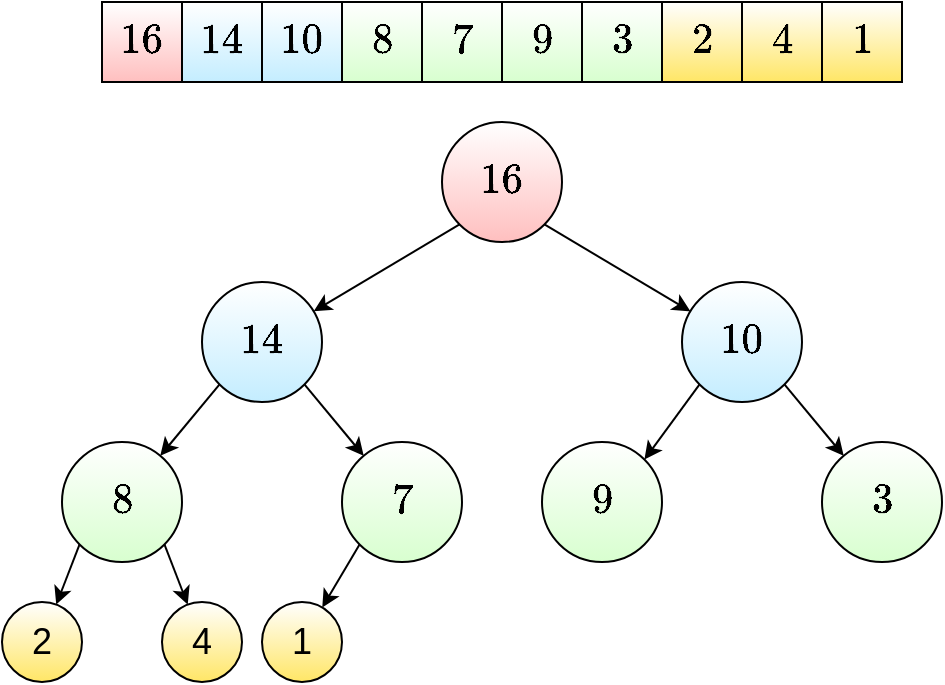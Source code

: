 <mxfile version="20.0.3" type="device"><diagram id="UL42fErLHryAWjHMtS3G" name="Page-1"><mxGraphModel dx="498" dy="760" grid="1" gridSize="10" guides="1" tooltips="1" connect="1" arrows="1" fold="1" page="1" pageScale="1" pageWidth="850" pageHeight="1100" math="1" shadow="0"><root><mxCell id="0"/><mxCell id="1" parent="0"/><mxCell id="Ppvxh5egcCvg94HRfDOs-1" value="&lt;div&gt;&lt;font style=&quot;font-size: 18px;&quot;&gt;$$16$$&lt;/font&gt;&lt;/div&gt;" style="rounded=0;whiteSpace=wrap;html=1;gradientColor=#FFBFBF;" vertex="1" parent="1"><mxGeometry x="120" y="140" width="40" height="40" as="geometry"/></mxCell><mxCell id="Ppvxh5egcCvg94HRfDOs-2" value="&lt;font style=&quot;font-size: 18px;&quot;&gt;$$14$$&lt;/font&gt;" style="rounded=0;whiteSpace=wrap;html=1;gradientColor=#C4EDFF;" vertex="1" parent="1"><mxGeometry x="160" y="140" width="40" height="40" as="geometry"/></mxCell><mxCell id="Ppvxh5egcCvg94HRfDOs-3" value="&lt;font style=&quot;font-size: 18px;&quot;&gt;$$10$$&lt;/font&gt;" style="rounded=0;whiteSpace=wrap;html=1;gradientColor=#C4EDFF;" vertex="1" parent="1"><mxGeometry x="200" y="140" width="40" height="40" as="geometry"/></mxCell><mxCell id="Ppvxh5egcCvg94HRfDOs-9" value="&lt;div&gt;&lt;font style=&quot;font-size: 18px;&quot;&gt;$$8$$&lt;/font&gt;&lt;/div&gt;" style="rounded=0;whiteSpace=wrap;html=1;gradientColor=#D8FFCF;" vertex="1" parent="1"><mxGeometry x="240" y="140" width="40" height="40" as="geometry"/></mxCell><mxCell id="Ppvxh5egcCvg94HRfDOs-10" value="&lt;font style=&quot;font-size: 18px;&quot;&gt;$$7$$&lt;/font&gt;" style="rounded=0;whiteSpace=wrap;html=1;gradientColor=#D8FFCF;" vertex="1" parent="1"><mxGeometry x="280" y="140" width="40" height="40" as="geometry"/></mxCell><mxCell id="Ppvxh5egcCvg94HRfDOs-11" value="&lt;font style=&quot;font-size: 18px;&quot;&gt;$$9$$&lt;/font&gt;" style="rounded=0;whiteSpace=wrap;html=1;gradientColor=#D8FFCF;" vertex="1" parent="1"><mxGeometry x="320" y="140" width="40" height="40" as="geometry"/></mxCell><mxCell id="Ppvxh5egcCvg94HRfDOs-12" value="&lt;div&gt;&lt;font style=&quot;font-size: 18px;&quot;&gt;$$3$$&lt;/font&gt;&lt;/div&gt;" style="rounded=0;whiteSpace=wrap;html=1;gradientColor=#D8FFCF;" vertex="1" parent="1"><mxGeometry x="360" y="140" width="40" height="40" as="geometry"/></mxCell><mxCell id="Ppvxh5egcCvg94HRfDOs-13" value="&lt;font style=&quot;font-size: 18px;&quot;&gt;$$2$$&lt;/font&gt;" style="rounded=0;whiteSpace=wrap;html=1;gradientColor=#FFE666;" vertex="1" parent="1"><mxGeometry x="400" y="140" width="40" height="40" as="geometry"/></mxCell><mxCell id="Ppvxh5egcCvg94HRfDOs-14" value="&lt;font style=&quot;font-size: 18px;&quot;&gt;$$4$$&lt;/font&gt;" style="rounded=0;whiteSpace=wrap;html=1;gradientColor=#FFE666;" vertex="1" parent="1"><mxGeometry x="440" y="140" width="40" height="40" as="geometry"/></mxCell><mxCell id="Ppvxh5egcCvg94HRfDOs-15" value="&lt;div&gt;&lt;font style=&quot;font-size: 18px;&quot;&gt;$$1$$&lt;/font&gt;&lt;/div&gt;" style="rounded=0;whiteSpace=wrap;html=1;gradientColor=#FFE666;" vertex="1" parent="1"><mxGeometry x="480" y="140" width="40" height="40" as="geometry"/></mxCell><mxCell id="Ppvxh5egcCvg94HRfDOs-20" style="rounded=0;orthogonalLoop=1;jettySize=auto;html=1;exitX=0;exitY=1;exitDx=0;exitDy=0;fontSize=18;" edge="1" parent="1" source="Ppvxh5egcCvg94HRfDOs-17" target="Ppvxh5egcCvg94HRfDOs-18"><mxGeometry relative="1" as="geometry"/></mxCell><mxCell id="Ppvxh5egcCvg94HRfDOs-24" style="edgeStyle=none;rounded=0;orthogonalLoop=1;jettySize=auto;html=1;exitX=1;exitY=1;exitDx=0;exitDy=0;fontSize=18;" edge="1" parent="1" source="Ppvxh5egcCvg94HRfDOs-17" target="Ppvxh5egcCvg94HRfDOs-19"><mxGeometry relative="1" as="geometry"/></mxCell><mxCell id="Ppvxh5egcCvg94HRfDOs-17" value="$$16$$" style="ellipse;whiteSpace=wrap;html=1;fontSize=18;gradientColor=#FFBFBF;" vertex="1" parent="1"><mxGeometry x="290" y="200" width="60" height="60" as="geometry"/></mxCell><mxCell id="Ppvxh5egcCvg94HRfDOs-25" style="edgeStyle=none;rounded=0;orthogonalLoop=1;jettySize=auto;html=1;exitX=0;exitY=1;exitDx=0;exitDy=0;fontSize=18;" edge="1" parent="1" source="Ppvxh5egcCvg94HRfDOs-18" target="Ppvxh5egcCvg94HRfDOs-22"><mxGeometry relative="1" as="geometry"/></mxCell><mxCell id="Ppvxh5egcCvg94HRfDOs-26" style="edgeStyle=none;rounded=0;orthogonalLoop=1;jettySize=auto;html=1;exitX=1;exitY=1;exitDx=0;exitDy=0;fontSize=18;" edge="1" parent="1" source="Ppvxh5egcCvg94HRfDOs-18" target="Ppvxh5egcCvg94HRfDOs-23"><mxGeometry relative="1" as="geometry"/></mxCell><mxCell id="Ppvxh5egcCvg94HRfDOs-18" value="$$14$$" style="ellipse;whiteSpace=wrap;html=1;fontSize=18;gradientColor=#C4EDFF;" vertex="1" parent="1"><mxGeometry x="170" y="280" width="60" height="60" as="geometry"/></mxCell><mxCell id="Ppvxh5egcCvg94HRfDOs-29" style="edgeStyle=none;rounded=0;orthogonalLoop=1;jettySize=auto;html=1;exitX=0;exitY=1;exitDx=0;exitDy=0;entryX=1;entryY=0;entryDx=0;entryDy=0;fontSize=18;" edge="1" parent="1" source="Ppvxh5egcCvg94HRfDOs-19" target="Ppvxh5egcCvg94HRfDOs-27"><mxGeometry relative="1" as="geometry"/></mxCell><mxCell id="Ppvxh5egcCvg94HRfDOs-30" style="edgeStyle=none;rounded=0;orthogonalLoop=1;jettySize=auto;html=1;exitX=1;exitY=1;exitDx=0;exitDy=0;fontSize=18;" edge="1" parent="1" source="Ppvxh5egcCvg94HRfDOs-19" target="Ppvxh5egcCvg94HRfDOs-28"><mxGeometry relative="1" as="geometry"/></mxCell><mxCell id="Ppvxh5egcCvg94HRfDOs-19" value="$$10$$" style="ellipse;whiteSpace=wrap;html=1;fontSize=18;gradientColor=#C4EDFF;" vertex="1" parent="1"><mxGeometry x="410" y="280" width="60" height="60" as="geometry"/></mxCell><mxCell id="Ppvxh5egcCvg94HRfDOs-42" style="edgeStyle=none;rounded=0;orthogonalLoop=1;jettySize=auto;html=1;exitX=0;exitY=1;exitDx=0;exitDy=0;fontSize=18;" edge="1" parent="1" source="Ppvxh5egcCvg94HRfDOs-22" target="Ppvxh5egcCvg94HRfDOs-39"><mxGeometry relative="1" as="geometry"/></mxCell><mxCell id="Ppvxh5egcCvg94HRfDOs-43" style="edgeStyle=none;rounded=0;orthogonalLoop=1;jettySize=auto;html=1;exitX=1;exitY=1;exitDx=0;exitDy=0;fontSize=18;" edge="1" parent="1" source="Ppvxh5egcCvg94HRfDOs-22" target="Ppvxh5egcCvg94HRfDOs-33"><mxGeometry relative="1" as="geometry"/></mxCell><mxCell id="Ppvxh5egcCvg94HRfDOs-22" value="$$8$$" style="ellipse;whiteSpace=wrap;html=1;fontSize=18;gradientColor=#D8FFCF;" vertex="1" parent="1"><mxGeometry x="100" y="360" width="60" height="60" as="geometry"/></mxCell><mxCell id="Ppvxh5egcCvg94HRfDOs-44" style="edgeStyle=none;rounded=0;orthogonalLoop=1;jettySize=auto;html=1;exitX=0;exitY=1;exitDx=0;exitDy=0;fontSize=18;" edge="1" parent="1" source="Ppvxh5egcCvg94HRfDOs-23" target="Ppvxh5egcCvg94HRfDOs-41"><mxGeometry relative="1" as="geometry"/></mxCell><mxCell id="Ppvxh5egcCvg94HRfDOs-23" value="$$7$$" style="ellipse;whiteSpace=wrap;html=1;fontSize=18;gradientColor=#D8FFCF;" vertex="1" parent="1"><mxGeometry x="240" y="360" width="60" height="60" as="geometry"/></mxCell><mxCell id="Ppvxh5egcCvg94HRfDOs-27" value="$$9$$" style="ellipse;whiteSpace=wrap;html=1;fontSize=18;gradientColor=#D8FFCF;" vertex="1" parent="1"><mxGeometry x="340" y="360" width="60" height="60" as="geometry"/></mxCell><mxCell id="Ppvxh5egcCvg94HRfDOs-28" value="$$3$$" style="ellipse;whiteSpace=wrap;html=1;fontSize=18;gradientColor=#D8FFCF;" vertex="1" parent="1"><mxGeometry x="480" y="360" width="60" height="60" as="geometry"/></mxCell><mxCell id="Ppvxh5egcCvg94HRfDOs-33" value="4" style="ellipse;whiteSpace=wrap;html=1;fontSize=18;gradientColor=#FFE666;" vertex="1" parent="1"><mxGeometry x="150" y="440" width="40" height="40" as="geometry"/></mxCell><mxCell id="Ppvxh5egcCvg94HRfDOs-39" value="2" style="ellipse;whiteSpace=wrap;html=1;fontSize=18;gradientColor=#FFE666;" vertex="1" parent="1"><mxGeometry x="70" y="440" width="40" height="40" as="geometry"/></mxCell><mxCell id="Ppvxh5egcCvg94HRfDOs-41" value="1" style="ellipse;whiteSpace=wrap;html=1;fontSize=18;gradientColor=#FFE666;" vertex="1" parent="1"><mxGeometry x="200" y="440" width="40" height="40" as="geometry"/></mxCell></root></mxGraphModel></diagram></mxfile>